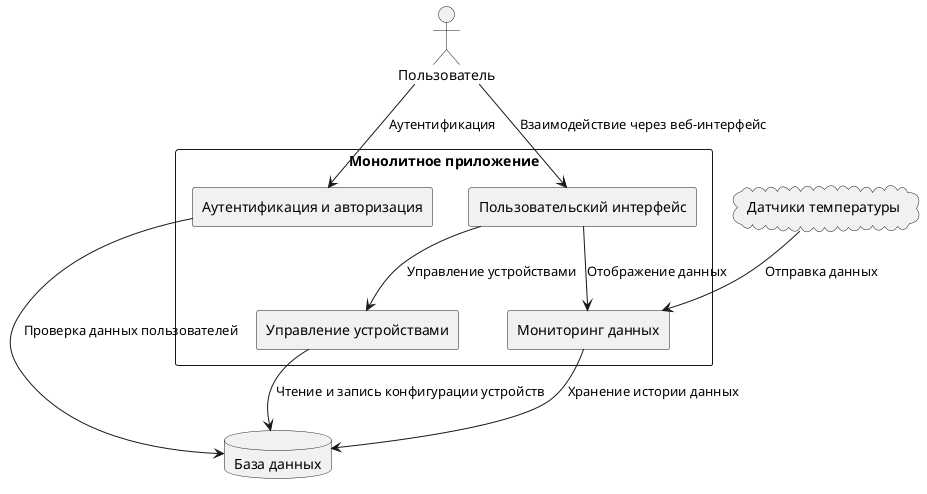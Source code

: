 @startuml
!define RECTANGLE rectangle
!define CLOUD cloud
!define DATABASE database

actor "Пользователь" as User
CLOUD "Датчики температуры" as Sensors
RECTANGLE "Монолитное приложение" as Monolith {
    RECTANGLE "Управление устройствами" as DeviceControl
    RECTANGLE "Мониторинг данных" as Monitoring
    RECTANGLE "Аутентификация и авторизация" as Auth
    RECTANGLE "Пользовательский интерфейс" as UI
}
DATABASE "База данных" as Database

User --> Auth : Аутентификация
User --> UI : Взаимодействие через веб-интерфейс
UI --> DeviceControl : Управление устройствами
UI --> Monitoring : Отображение данных

Sensors --> Monitoring : Отправка данных
Monitoring --> Database : Хранение истории данных
DeviceControl --> Database : Чтение и запись конфигурации устройств
Auth --> Database : Проверка данных пользователей

@enduml
